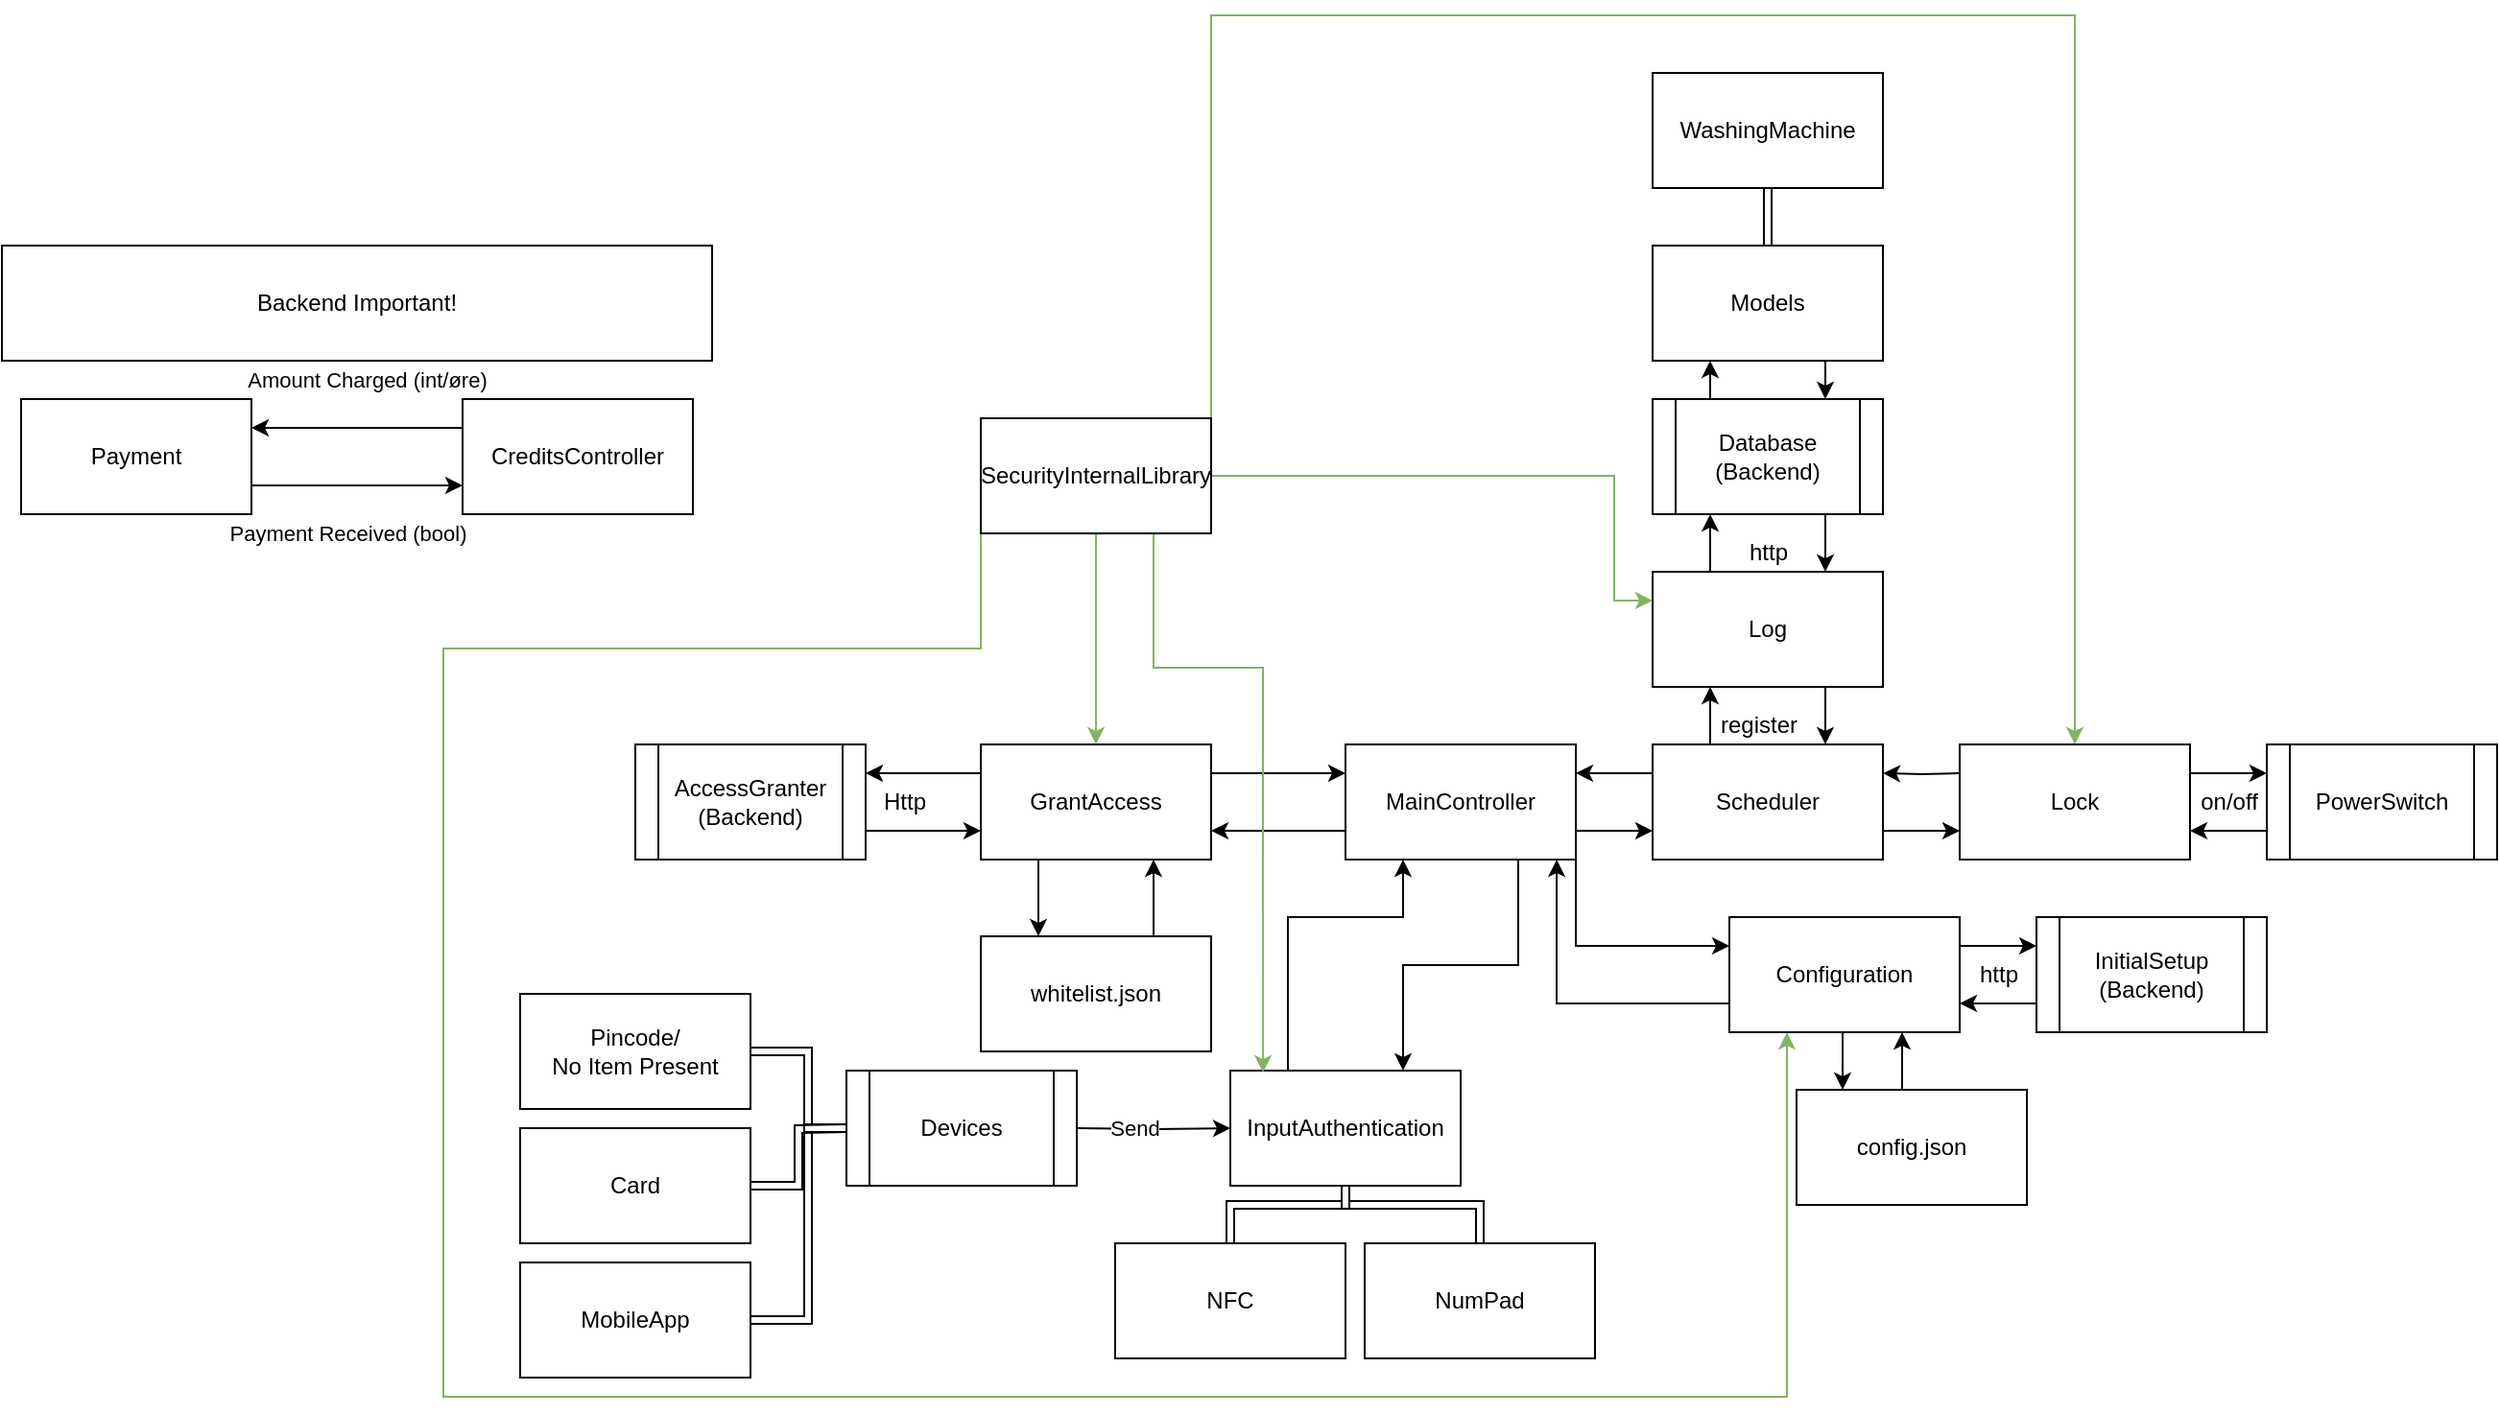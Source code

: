 <mxfile version="16.5.3" type="device"><diagram id="LbdL57g-DvmYnhsRjECy" name="Page-1"><mxGraphModel dx="2148" dy="1770" grid="1" gridSize="10" guides="1" tooltips="1" connect="1" arrows="1" fold="1" page="1" pageScale="1" pageWidth="850" pageHeight="1100" math="0" shadow="0"><root><mxCell id="0"/><mxCell id="1" parent="0"/><mxCell id="R2CwrJzaPtn8HNs2aZIw-5" style="edgeStyle=orthogonalEdgeStyle;rounded=0;orthogonalLoop=1;jettySize=auto;html=1;exitX=1;exitY=0.75;exitDx=0;exitDy=0;entryX=0;entryY=0.75;entryDx=0;entryDy=0;" edge="1" parent="1" source="R2CwrJzaPtn8HNs2aZIw-1" target="R2CwrJzaPtn8HNs2aZIw-2"><mxGeometry relative="1" as="geometry"/></mxCell><mxCell id="R2CwrJzaPtn8HNs2aZIw-6" value="Payment Received (bool)" style="edgeLabel;html=1;align=center;verticalAlign=middle;resizable=0;points=[];" vertex="1" connectable="0" parent="R2CwrJzaPtn8HNs2aZIw-5"><mxGeometry x="-0.218" y="-3" relative="1" as="geometry"><mxPoint x="7" y="22" as="offset"/></mxGeometry></mxCell><mxCell id="R2CwrJzaPtn8HNs2aZIw-1" value="Payment" style="rounded=0;whiteSpace=wrap;html=1;" vertex="1" parent="1"><mxGeometry x="-510" y="10" width="120" height="60" as="geometry"/></mxCell><mxCell id="R2CwrJzaPtn8HNs2aZIw-3" style="edgeStyle=orthogonalEdgeStyle;rounded=0;orthogonalLoop=1;jettySize=auto;html=1;exitX=0;exitY=0.25;exitDx=0;exitDy=0;entryX=1;entryY=0.25;entryDx=0;entryDy=0;" edge="1" parent="1" source="R2CwrJzaPtn8HNs2aZIw-2" target="R2CwrJzaPtn8HNs2aZIw-1"><mxGeometry relative="1" as="geometry"/></mxCell><mxCell id="R2CwrJzaPtn8HNs2aZIw-4" value="Amount Charged (int/øre)" style="edgeLabel;html=1;align=center;verticalAlign=middle;resizable=0;points=[];" vertex="1" connectable="0" parent="R2CwrJzaPtn8HNs2aZIw-3"><mxGeometry x="-0.164" y="1" relative="1" as="geometry"><mxPoint x="-4" y="-26" as="offset"/></mxGeometry></mxCell><mxCell id="R2CwrJzaPtn8HNs2aZIw-2" value="CreditsController" style="rounded=0;whiteSpace=wrap;html=1;" vertex="1" parent="1"><mxGeometry x="-280" y="10" width="120" height="60" as="geometry"/></mxCell><mxCell id="R2CwrJzaPtn8HNs2aZIw-109" style="edgeStyle=orthogonalEdgeStyle;rounded=0;orthogonalLoop=1;jettySize=auto;html=1;exitX=0.25;exitY=0;exitDx=0;exitDy=0;entryX=0.25;entryY=1;entryDx=0;entryDy=0;" edge="1" parent="1" source="R2CwrJzaPtn8HNs2aZIw-7" target="R2CwrJzaPtn8HNs2aZIw-35"><mxGeometry relative="1" as="geometry"><Array as="points"><mxPoint x="150" y="280"/><mxPoint x="210" y="280"/></Array></mxGeometry></mxCell><mxCell id="R2CwrJzaPtn8HNs2aZIw-7" value="InputAuthentication" style="rounded=0;whiteSpace=wrap;html=1;" vertex="1" parent="1"><mxGeometry x="120" y="360" width="120" height="60" as="geometry"/></mxCell><mxCell id="R2CwrJzaPtn8HNs2aZIw-44" style="edgeStyle=orthogonalEdgeStyle;rounded=0;orthogonalLoop=1;jettySize=auto;html=1;exitX=0;exitY=0.25;exitDx=0;exitDy=0;entryX=1;entryY=0.25;entryDx=0;entryDy=0;" edge="1" parent="1" target="R2CwrJzaPtn8HNs2aZIw-20"><mxGeometry relative="1" as="geometry"><mxPoint x="500" y="205" as="sourcePoint"/></mxGeometry></mxCell><mxCell id="R2CwrJzaPtn8HNs2aZIw-43" style="edgeStyle=orthogonalEdgeStyle;rounded=0;orthogonalLoop=1;jettySize=auto;html=1;exitX=1;exitY=0.75;exitDx=0;exitDy=0;entryX=0;entryY=0.75;entryDx=0;entryDy=0;" edge="1" parent="1" source="R2CwrJzaPtn8HNs2aZIw-20"><mxGeometry relative="1" as="geometry"><mxPoint x="500" y="235" as="targetPoint"/></mxGeometry></mxCell><mxCell id="R2CwrJzaPtn8HNs2aZIw-54" style="edgeStyle=orthogonalEdgeStyle;rounded=0;orthogonalLoop=1;jettySize=auto;html=1;exitX=0;exitY=0.25;exitDx=0;exitDy=0;entryX=1;entryY=0.25;entryDx=0;entryDy=0;" edge="1" parent="1" source="R2CwrJzaPtn8HNs2aZIw-20" target="R2CwrJzaPtn8HNs2aZIw-35"><mxGeometry relative="1" as="geometry"/></mxCell><mxCell id="R2CwrJzaPtn8HNs2aZIw-99" style="edgeStyle=orthogonalEdgeStyle;rounded=0;orthogonalLoop=1;jettySize=auto;html=1;exitX=0.25;exitY=0;exitDx=0;exitDy=0;entryX=0.25;entryY=1;entryDx=0;entryDy=0;" edge="1" parent="1" source="R2CwrJzaPtn8HNs2aZIw-20" target="R2CwrJzaPtn8HNs2aZIw-95"><mxGeometry relative="1" as="geometry"/></mxCell><mxCell id="R2CwrJzaPtn8HNs2aZIw-20" value="Scheduler" style="rounded=0;whiteSpace=wrap;html=1;" vertex="1" parent="1"><mxGeometry x="340" y="190" width="120" height="60" as="geometry"/></mxCell><mxCell id="R2CwrJzaPtn8HNs2aZIw-26" style="edgeStyle=orthogonalEdgeStyle;rounded=0;orthogonalLoop=1;jettySize=auto;html=1;exitX=0.5;exitY=0;exitDx=0;exitDy=0;shape=link;" edge="1" parent="1" source="R2CwrJzaPtn8HNs2aZIw-21" target="R2CwrJzaPtn8HNs2aZIw-7"><mxGeometry relative="1" as="geometry"/></mxCell><mxCell id="R2CwrJzaPtn8HNs2aZIw-21" value="NFC" style="rounded=0;whiteSpace=wrap;html=1;" vertex="1" parent="1"><mxGeometry x="60" y="450" width="120" height="60" as="geometry"/></mxCell><mxCell id="R2CwrJzaPtn8HNs2aZIw-24" style="edgeStyle=orthogonalEdgeStyle;rounded=0;orthogonalLoop=1;jettySize=auto;html=1;exitX=1;exitY=0.5;exitDx=0;exitDy=0;" edge="1" parent="1" target="R2CwrJzaPtn8HNs2aZIw-7"><mxGeometry relative="1" as="geometry"><mxPoint x="40" y="390" as="sourcePoint"/></mxGeometry></mxCell><mxCell id="R2CwrJzaPtn8HNs2aZIw-25" value="Send" style="edgeLabel;html=1;align=center;verticalAlign=middle;resizable=0;points=[];" vertex="1" connectable="0" parent="R2CwrJzaPtn8HNs2aZIw-24"><mxGeometry x="0.275" relative="1" as="geometry"><mxPoint x="-21" as="offset"/></mxGeometry></mxCell><mxCell id="R2CwrJzaPtn8HNs2aZIw-32" value="" style="edgeStyle=orthogonalEdgeStyle;shape=link;rounded=0;orthogonalLoop=1;jettySize=auto;html=1;" edge="1" parent="1" source="R2CwrJzaPtn8HNs2aZIw-27"><mxGeometry relative="1" as="geometry"><mxPoint x="-80" y="390" as="targetPoint"/><Array as="points"><mxPoint x="-100" y="350"/><mxPoint x="-100" y="390"/></Array></mxGeometry></mxCell><mxCell id="R2CwrJzaPtn8HNs2aZIw-27" value="Pincode/&lt;br&gt;No Item Present" style="rounded=0;whiteSpace=wrap;html=1;" vertex="1" parent="1"><mxGeometry x="-250" y="320" width="120" height="60" as="geometry"/></mxCell><mxCell id="R2CwrJzaPtn8HNs2aZIw-31" style="edgeStyle=orthogonalEdgeStyle;shape=link;rounded=0;orthogonalLoop=1;jettySize=auto;html=1;exitX=1;exitY=0.5;exitDx=0;exitDy=0;" edge="1" parent="1" source="R2CwrJzaPtn8HNs2aZIw-28"><mxGeometry relative="1" as="geometry"><mxPoint x="-80" y="390" as="targetPoint"/></mxGeometry></mxCell><mxCell id="R2CwrJzaPtn8HNs2aZIw-28" value="Card" style="rounded=0;whiteSpace=wrap;html=1;" vertex="1" parent="1"><mxGeometry x="-250" y="390" width="120" height="60" as="geometry"/></mxCell><mxCell id="R2CwrJzaPtn8HNs2aZIw-30" style="edgeStyle=orthogonalEdgeStyle;shape=link;rounded=0;orthogonalLoop=1;jettySize=auto;html=1;exitX=1;exitY=0.5;exitDx=0;exitDy=0;entryX=0;entryY=0.5;entryDx=0;entryDy=0;" edge="1" parent="1" source="R2CwrJzaPtn8HNs2aZIw-29"><mxGeometry relative="1" as="geometry"><mxPoint x="-80" y="390" as="targetPoint"/><Array as="points"><mxPoint x="-100" y="490"/><mxPoint x="-100" y="390"/></Array></mxGeometry></mxCell><mxCell id="R2CwrJzaPtn8HNs2aZIw-29" value="MobileApp" style="rounded=0;whiteSpace=wrap;html=1;" vertex="1" parent="1"><mxGeometry x="-250" y="460" width="120" height="60" as="geometry"/></mxCell><mxCell id="R2CwrJzaPtn8HNs2aZIw-34" style="edgeStyle=orthogonalEdgeStyle;shape=link;rounded=0;orthogonalLoop=1;jettySize=auto;html=1;exitX=0.5;exitY=0;exitDx=0;exitDy=0;" edge="1" parent="1" source="R2CwrJzaPtn8HNs2aZIw-33" target="R2CwrJzaPtn8HNs2aZIw-7"><mxGeometry relative="1" as="geometry"/></mxCell><mxCell id="R2CwrJzaPtn8HNs2aZIw-33" value="NumPad" style="rounded=0;whiteSpace=wrap;html=1;" vertex="1" parent="1"><mxGeometry x="190" y="450" width="120" height="60" as="geometry"/></mxCell><mxCell id="R2CwrJzaPtn8HNs2aZIw-41" style="edgeStyle=orthogonalEdgeStyle;rounded=0;orthogonalLoop=1;jettySize=auto;html=1;exitX=1;exitY=0.75;exitDx=0;exitDy=0;entryX=0;entryY=0.75;entryDx=0;entryDy=0;" edge="1" parent="1" source="R2CwrJzaPtn8HNs2aZIw-35" target="R2CwrJzaPtn8HNs2aZIw-20"><mxGeometry relative="1" as="geometry"/></mxCell><mxCell id="R2CwrJzaPtn8HNs2aZIw-48" style="edgeStyle=orthogonalEdgeStyle;rounded=0;orthogonalLoop=1;jettySize=auto;html=1;exitX=0;exitY=0.75;exitDx=0;exitDy=0;entryX=1;entryY=0.75;entryDx=0;entryDy=0;" edge="1" parent="1" source="R2CwrJzaPtn8HNs2aZIw-35" target="R2CwrJzaPtn8HNs2aZIw-47"><mxGeometry relative="1" as="geometry"/></mxCell><mxCell id="R2CwrJzaPtn8HNs2aZIw-110" style="edgeStyle=orthogonalEdgeStyle;rounded=0;orthogonalLoop=1;jettySize=auto;html=1;exitX=0.75;exitY=1;exitDx=0;exitDy=0;entryX=0.75;entryY=0;entryDx=0;entryDy=0;" edge="1" parent="1" source="R2CwrJzaPtn8HNs2aZIw-35" target="R2CwrJzaPtn8HNs2aZIw-7"><mxGeometry relative="1" as="geometry"/></mxCell><mxCell id="R2CwrJzaPtn8HNs2aZIw-144" style="edgeStyle=orthogonalEdgeStyle;rounded=0;orthogonalLoop=1;jettySize=auto;html=1;exitX=1;exitY=1;exitDx=0;exitDy=0;entryX=0;entryY=0.25;entryDx=0;entryDy=0;" edge="1" parent="1" source="R2CwrJzaPtn8HNs2aZIw-35" target="R2CwrJzaPtn8HNs2aZIw-80"><mxGeometry relative="1" as="geometry"/></mxCell><mxCell id="R2CwrJzaPtn8HNs2aZIw-35" value="MainController" style="rounded=0;whiteSpace=wrap;html=1;" vertex="1" parent="1"><mxGeometry x="180" y="190" width="120" height="60" as="geometry"/></mxCell><mxCell id="R2CwrJzaPtn8HNs2aZIw-49" style="edgeStyle=orthogonalEdgeStyle;rounded=0;orthogonalLoop=1;jettySize=auto;html=1;exitX=1;exitY=0.25;exitDx=0;exitDy=0;entryX=0;entryY=0.25;entryDx=0;entryDy=0;" edge="1" parent="1" source="R2CwrJzaPtn8HNs2aZIw-47" target="R2CwrJzaPtn8HNs2aZIw-35"><mxGeometry relative="1" as="geometry"/></mxCell><mxCell id="R2CwrJzaPtn8HNs2aZIw-51" style="edgeStyle=orthogonalEdgeStyle;rounded=0;orthogonalLoop=1;jettySize=auto;html=1;exitX=0;exitY=0.25;exitDx=0;exitDy=0;entryX=1;entryY=0.25;entryDx=0;entryDy=0;" edge="1" parent="1" source="R2CwrJzaPtn8HNs2aZIw-47" target="R2CwrJzaPtn8HNs2aZIw-50"><mxGeometry relative="1" as="geometry"/></mxCell><mxCell id="R2CwrJzaPtn8HNs2aZIw-153" style="edgeStyle=orthogonalEdgeStyle;rounded=0;orthogonalLoop=1;jettySize=auto;html=1;exitX=0.25;exitY=1;exitDx=0;exitDy=0;entryX=0.25;entryY=0;entryDx=0;entryDy=0;" edge="1" parent="1" source="R2CwrJzaPtn8HNs2aZIw-47" target="R2CwrJzaPtn8HNs2aZIw-152"><mxGeometry relative="1" as="geometry"/></mxCell><mxCell id="R2CwrJzaPtn8HNs2aZIw-47" value="GrantAccess" style="rounded=0;whiteSpace=wrap;html=1;" vertex="1" parent="1"><mxGeometry x="-10" y="190" width="120" height="60" as="geometry"/></mxCell><mxCell id="R2CwrJzaPtn8HNs2aZIw-52" style="edgeStyle=orthogonalEdgeStyle;rounded=0;orthogonalLoop=1;jettySize=auto;html=1;exitX=1;exitY=0.75;exitDx=0;exitDy=0;entryX=0;entryY=0.75;entryDx=0;entryDy=0;" edge="1" parent="1" source="R2CwrJzaPtn8HNs2aZIw-50" target="R2CwrJzaPtn8HNs2aZIw-47"><mxGeometry relative="1" as="geometry"/></mxCell><mxCell id="R2CwrJzaPtn8HNs2aZIw-50" value="AccessGranter&lt;br&gt;&lt;div&gt;(Backend)&lt;/div&gt;" style="shape=process;whiteSpace=wrap;html=1;backgroundOutline=1;" vertex="1" parent="1"><mxGeometry x="-190" y="190" width="120" height="60" as="geometry"/></mxCell><mxCell id="R2CwrJzaPtn8HNs2aZIw-53" value="Http" style="text;html=1;align=center;verticalAlign=middle;resizable=0;points=[];autosize=1;strokeColor=none;fillColor=none;" vertex="1" parent="1"><mxGeometry x="-70" y="210" width="40" height="20" as="geometry"/></mxCell><mxCell id="R2CwrJzaPtn8HNs2aZIw-73" style="edgeStyle=orthogonalEdgeStyle;rounded=0;orthogonalLoop=1;jettySize=auto;html=1;exitX=0.25;exitY=0;exitDx=0;exitDy=0;entryX=0.25;entryY=1;entryDx=0;entryDy=0;" edge="1" parent="1" source="R2CwrJzaPtn8HNs2aZIw-67" target="R2CwrJzaPtn8HNs2aZIw-72"><mxGeometry relative="1" as="geometry"/></mxCell><mxCell id="R2CwrJzaPtn8HNs2aZIw-97" style="edgeStyle=orthogonalEdgeStyle;rounded=0;orthogonalLoop=1;jettySize=auto;html=1;exitX=0.75;exitY=1;exitDx=0;exitDy=0;entryX=0.75;entryY=0;entryDx=0;entryDy=0;" edge="1" parent="1" source="R2CwrJzaPtn8HNs2aZIw-67" target="R2CwrJzaPtn8HNs2aZIw-95"><mxGeometry relative="1" as="geometry"/></mxCell><mxCell id="R2CwrJzaPtn8HNs2aZIw-67" value="Database (Backend)" style="shape=process;whiteSpace=wrap;html=1;backgroundOutline=1;" vertex="1" parent="1"><mxGeometry x="340" y="10" width="120" height="60" as="geometry"/></mxCell><mxCell id="R2CwrJzaPtn8HNs2aZIw-77" style="edgeStyle=orthogonalEdgeStyle;shape=link;rounded=0;orthogonalLoop=1;jettySize=auto;html=1;exitX=0.5;exitY=1;exitDx=0;exitDy=0;entryX=0.5;entryY=0;entryDx=0;entryDy=0;" edge="1" parent="1" source="R2CwrJzaPtn8HNs2aZIw-71" target="R2CwrJzaPtn8HNs2aZIw-72"><mxGeometry relative="1" as="geometry"/></mxCell><mxCell id="R2CwrJzaPtn8HNs2aZIw-71" value="WashingMachine" style="rounded=0;whiteSpace=wrap;html=1;" vertex="1" parent="1"><mxGeometry x="340" y="-160" width="120" height="60" as="geometry"/></mxCell><mxCell id="R2CwrJzaPtn8HNs2aZIw-74" style="edgeStyle=orthogonalEdgeStyle;rounded=0;orthogonalLoop=1;jettySize=auto;html=1;exitX=0.75;exitY=1;exitDx=0;exitDy=0;entryX=0.75;entryY=0;entryDx=0;entryDy=0;" edge="1" parent="1" source="R2CwrJzaPtn8HNs2aZIw-72" target="R2CwrJzaPtn8HNs2aZIw-67"><mxGeometry relative="1" as="geometry"/></mxCell><mxCell id="R2CwrJzaPtn8HNs2aZIw-72" value="Models" style="rounded=0;whiteSpace=wrap;html=1;" vertex="1" parent="1"><mxGeometry x="340" y="-70" width="120" height="60" as="geometry"/></mxCell><mxCell id="R2CwrJzaPtn8HNs2aZIw-145" style="edgeStyle=orthogonalEdgeStyle;rounded=0;orthogonalLoop=1;jettySize=auto;html=1;exitX=0;exitY=0.75;exitDx=0;exitDy=0;entryX=0.917;entryY=1;entryDx=0;entryDy=0;entryPerimeter=0;" edge="1" parent="1" source="R2CwrJzaPtn8HNs2aZIw-80" target="R2CwrJzaPtn8HNs2aZIw-35"><mxGeometry relative="1" as="geometry"/></mxCell><mxCell id="R2CwrJzaPtn8HNs2aZIw-146" style="edgeStyle=orthogonalEdgeStyle;rounded=0;orthogonalLoop=1;jettySize=auto;html=1;exitX=0.5;exitY=1;exitDx=0;exitDy=0;entryX=0.2;entryY=0;entryDx=0;entryDy=0;entryPerimeter=0;" edge="1" parent="1" source="R2CwrJzaPtn8HNs2aZIw-80" target="R2CwrJzaPtn8HNs2aZIw-91"><mxGeometry relative="1" as="geometry"/></mxCell><mxCell id="R2CwrJzaPtn8HNs2aZIw-149" style="edgeStyle=orthogonalEdgeStyle;rounded=0;orthogonalLoop=1;jettySize=auto;html=1;exitX=1;exitY=0.25;exitDx=0;exitDy=0;entryX=0;entryY=0.25;entryDx=0;entryDy=0;" edge="1" parent="1" source="R2CwrJzaPtn8HNs2aZIw-80" target="R2CwrJzaPtn8HNs2aZIw-148"><mxGeometry relative="1" as="geometry"/></mxCell><mxCell id="R2CwrJzaPtn8HNs2aZIw-80" value="Configuration" style="rounded=0;whiteSpace=wrap;html=1;" vertex="1" parent="1"><mxGeometry x="380" y="280" width="120" height="60" as="geometry"/></mxCell><mxCell id="R2CwrJzaPtn8HNs2aZIw-147" style="edgeStyle=orthogonalEdgeStyle;rounded=0;orthogonalLoop=1;jettySize=auto;html=1;exitX=0.5;exitY=0;exitDx=0;exitDy=0;entryX=0.75;entryY=1;entryDx=0;entryDy=0;" edge="1" parent="1" source="R2CwrJzaPtn8HNs2aZIw-91" target="R2CwrJzaPtn8HNs2aZIw-80"><mxGeometry relative="1" as="geometry"/></mxCell><mxCell id="R2CwrJzaPtn8HNs2aZIw-91" value="config.json" style="rounded=0;whiteSpace=wrap;html=1;" vertex="1" parent="1"><mxGeometry x="415" y="370" width="120" height="60" as="geometry"/></mxCell><mxCell id="R2CwrJzaPtn8HNs2aZIw-96" style="edgeStyle=orthogonalEdgeStyle;rounded=0;orthogonalLoop=1;jettySize=auto;html=1;exitX=0.25;exitY=0;exitDx=0;exitDy=0;entryX=0.25;entryY=1;entryDx=0;entryDy=0;" edge="1" parent="1" source="R2CwrJzaPtn8HNs2aZIw-95" target="R2CwrJzaPtn8HNs2aZIw-67"><mxGeometry relative="1" as="geometry"/></mxCell><mxCell id="R2CwrJzaPtn8HNs2aZIw-100" style="edgeStyle=orthogonalEdgeStyle;rounded=0;orthogonalLoop=1;jettySize=auto;html=1;exitX=0.75;exitY=1;exitDx=0;exitDy=0;entryX=0.75;entryY=0;entryDx=0;entryDy=0;" edge="1" parent="1" source="R2CwrJzaPtn8HNs2aZIw-95" target="R2CwrJzaPtn8HNs2aZIw-20"><mxGeometry relative="1" as="geometry"/></mxCell><mxCell id="R2CwrJzaPtn8HNs2aZIw-95" value="Log" style="rounded=0;whiteSpace=wrap;html=1;" vertex="1" parent="1"><mxGeometry x="340" y="100" width="120" height="60" as="geometry"/></mxCell><mxCell id="R2CwrJzaPtn8HNs2aZIw-98" value="http" style="text;html=1;align=center;verticalAlign=middle;resizable=0;points=[];autosize=1;strokeColor=none;fillColor=none;" vertex="1" parent="1"><mxGeometry x="385" y="80" width="30" height="20" as="geometry"/></mxCell><mxCell id="R2CwrJzaPtn8HNs2aZIw-101" value="&lt;div&gt;register&lt;/div&gt;" style="text;html=1;align=center;verticalAlign=middle;resizable=0;points=[];autosize=1;strokeColor=none;fillColor=none;" vertex="1" parent="1"><mxGeometry x="370" y="170" width="50" height="20" as="geometry"/></mxCell><mxCell id="R2CwrJzaPtn8HNs2aZIw-120" style="edgeStyle=orthogonalEdgeStyle;rounded=0;orthogonalLoop=1;jettySize=auto;html=1;exitX=0.5;exitY=1;exitDx=0;exitDy=0;entryX=0.5;entryY=0;entryDx=0;entryDy=0;fillColor=#d5e8d4;strokeColor=#82b366;" edge="1" parent="1" source="R2CwrJzaPtn8HNs2aZIw-115" target="R2CwrJzaPtn8HNs2aZIw-47"><mxGeometry relative="1" as="geometry"/></mxCell><mxCell id="R2CwrJzaPtn8HNs2aZIw-121" style="edgeStyle=orthogonalEdgeStyle;rounded=0;orthogonalLoop=1;jettySize=auto;html=1;exitX=1;exitY=0.5;exitDx=0;exitDy=0;entryX=0;entryY=0.25;entryDx=0;entryDy=0;fillColor=#d5e8d4;strokeColor=#82b366;" edge="1" parent="1" source="R2CwrJzaPtn8HNs2aZIw-115" target="R2CwrJzaPtn8HNs2aZIw-95"><mxGeometry relative="1" as="geometry"><Array as="points"><mxPoint x="320" y="50"/><mxPoint x="320" y="115"/></Array></mxGeometry></mxCell><mxCell id="R2CwrJzaPtn8HNs2aZIw-122" style="edgeStyle=orthogonalEdgeStyle;rounded=0;orthogonalLoop=1;jettySize=auto;html=1;exitX=0.75;exitY=1;exitDx=0;exitDy=0;entryX=0.142;entryY=0.017;entryDx=0;entryDy=0;entryPerimeter=0;fillColor=#d5e8d4;strokeColor=#82b366;" edge="1" parent="1" source="R2CwrJzaPtn8HNs2aZIw-115" target="R2CwrJzaPtn8HNs2aZIw-7"><mxGeometry relative="1" as="geometry"><Array as="points"><mxPoint x="80" y="150"/><mxPoint x="137" y="150"/></Array></mxGeometry></mxCell><mxCell id="R2CwrJzaPtn8HNs2aZIw-127" style="edgeStyle=orthogonalEdgeStyle;rounded=0;orthogonalLoop=1;jettySize=auto;html=1;exitX=1;exitY=0;exitDx=0;exitDy=0;entryX=0.5;entryY=0;entryDx=0;entryDy=0;fillColor=#d5e8d4;strokeColor=#82b366;" edge="1" parent="1" source="R2CwrJzaPtn8HNs2aZIw-115"><mxGeometry relative="1" as="geometry"><mxPoint x="560" y="190" as="targetPoint"/><Array as="points"><mxPoint x="110" y="-190"/><mxPoint x="560" y="-190"/></Array></mxGeometry></mxCell><mxCell id="R2CwrJzaPtn8HNs2aZIw-139" style="edgeStyle=orthogonalEdgeStyle;rounded=0;orthogonalLoop=1;jettySize=auto;html=1;exitX=0;exitY=1;exitDx=0;exitDy=0;entryX=0.25;entryY=1;entryDx=0;entryDy=0;fillColor=#d5e8d4;strokeColor=#82b366;" edge="1" parent="1" source="R2CwrJzaPtn8HNs2aZIw-115" target="R2CwrJzaPtn8HNs2aZIw-80"><mxGeometry relative="1" as="geometry"><mxPoint x="410" y="430" as="targetPoint"/><Array as="points"><mxPoint x="-10" y="140"/><mxPoint x="-290" y="140"/><mxPoint x="-290" y="530"/><mxPoint x="410" y="530"/></Array></mxGeometry></mxCell><mxCell id="R2CwrJzaPtn8HNs2aZIw-115" value="SecurityInternalLibrary" style="rounded=0;whiteSpace=wrap;html=1;" vertex="1" parent="1"><mxGeometry x="-10" y="20" width="120" height="60" as="geometry"/></mxCell><mxCell id="R2CwrJzaPtn8HNs2aZIw-124" value="Devices" style="shape=process;whiteSpace=wrap;html=1;backgroundOutline=1;" vertex="1" parent="1"><mxGeometry x="-80" y="360" width="120" height="60" as="geometry"/></mxCell><mxCell id="R2CwrJzaPtn8HNs2aZIw-130" style="edgeStyle=orthogonalEdgeStyle;rounded=0;orthogonalLoop=1;jettySize=auto;html=1;exitX=1;exitY=0.25;exitDx=0;exitDy=0;entryX=0;entryY=0.25;entryDx=0;entryDy=0;" edge="1" parent="1" source="R2CwrJzaPtn8HNs2aZIw-128" target="R2CwrJzaPtn8HNs2aZIw-129"><mxGeometry relative="1" as="geometry"/></mxCell><mxCell id="R2CwrJzaPtn8HNs2aZIw-128" value="Lock" style="rounded=0;whiteSpace=wrap;html=1;" vertex="1" parent="1"><mxGeometry x="500" y="190" width="120" height="60" as="geometry"/></mxCell><mxCell id="R2CwrJzaPtn8HNs2aZIw-131" style="edgeStyle=orthogonalEdgeStyle;rounded=0;orthogonalLoop=1;jettySize=auto;html=1;exitX=0;exitY=0.75;exitDx=0;exitDy=0;entryX=1;entryY=0.75;entryDx=0;entryDy=0;" edge="1" parent="1" source="R2CwrJzaPtn8HNs2aZIw-129" target="R2CwrJzaPtn8HNs2aZIw-128"><mxGeometry relative="1" as="geometry"/></mxCell><mxCell id="R2CwrJzaPtn8HNs2aZIw-129" value="PowerSwitch" style="shape=process;whiteSpace=wrap;html=1;backgroundOutline=1;" vertex="1" parent="1"><mxGeometry x="660" y="190" width="120" height="60" as="geometry"/></mxCell><mxCell id="R2CwrJzaPtn8HNs2aZIw-132" value="on/off" style="text;html=1;align=center;verticalAlign=middle;resizable=0;points=[];autosize=1;strokeColor=none;fillColor=none;" vertex="1" parent="1"><mxGeometry x="620" y="210" width="40" height="20" as="geometry"/></mxCell><mxCell id="R2CwrJzaPtn8HNs2aZIw-150" style="edgeStyle=orthogonalEdgeStyle;rounded=0;orthogonalLoop=1;jettySize=auto;html=1;exitX=0;exitY=0.75;exitDx=0;exitDy=0;entryX=1;entryY=0.75;entryDx=0;entryDy=0;" edge="1" parent="1" source="R2CwrJzaPtn8HNs2aZIw-148" target="R2CwrJzaPtn8HNs2aZIw-80"><mxGeometry relative="1" as="geometry"/></mxCell><mxCell id="R2CwrJzaPtn8HNs2aZIw-148" value="InitialSetup (Backend)" style="shape=process;whiteSpace=wrap;html=1;backgroundOutline=1;" vertex="1" parent="1"><mxGeometry x="540" y="280" width="120" height="60" as="geometry"/></mxCell><mxCell id="R2CwrJzaPtn8HNs2aZIw-151" value="http" style="text;html=1;align=center;verticalAlign=middle;resizable=0;points=[];autosize=1;strokeColor=none;fillColor=none;" vertex="1" parent="1"><mxGeometry x="505" y="300" width="30" height="20" as="geometry"/></mxCell><mxCell id="R2CwrJzaPtn8HNs2aZIw-154" style="edgeStyle=orthogonalEdgeStyle;rounded=0;orthogonalLoop=1;jettySize=auto;html=1;exitX=0.75;exitY=0;exitDx=0;exitDy=0;entryX=0.75;entryY=1;entryDx=0;entryDy=0;" edge="1" parent="1" source="R2CwrJzaPtn8HNs2aZIw-152" target="R2CwrJzaPtn8HNs2aZIw-47"><mxGeometry relative="1" as="geometry"/></mxCell><mxCell id="R2CwrJzaPtn8HNs2aZIw-152" value="whitelist.json" style="rounded=0;whiteSpace=wrap;html=1;" vertex="1" parent="1"><mxGeometry x="-10" y="290" width="120" height="60" as="geometry"/></mxCell><mxCell id="R2CwrJzaPtn8HNs2aZIw-156" value="Backend Important!" style="rounded=0;whiteSpace=wrap;html=1;" vertex="1" parent="1"><mxGeometry x="-520" y="-70" width="370" height="60" as="geometry"/></mxCell></root></mxGraphModel></diagram></mxfile>